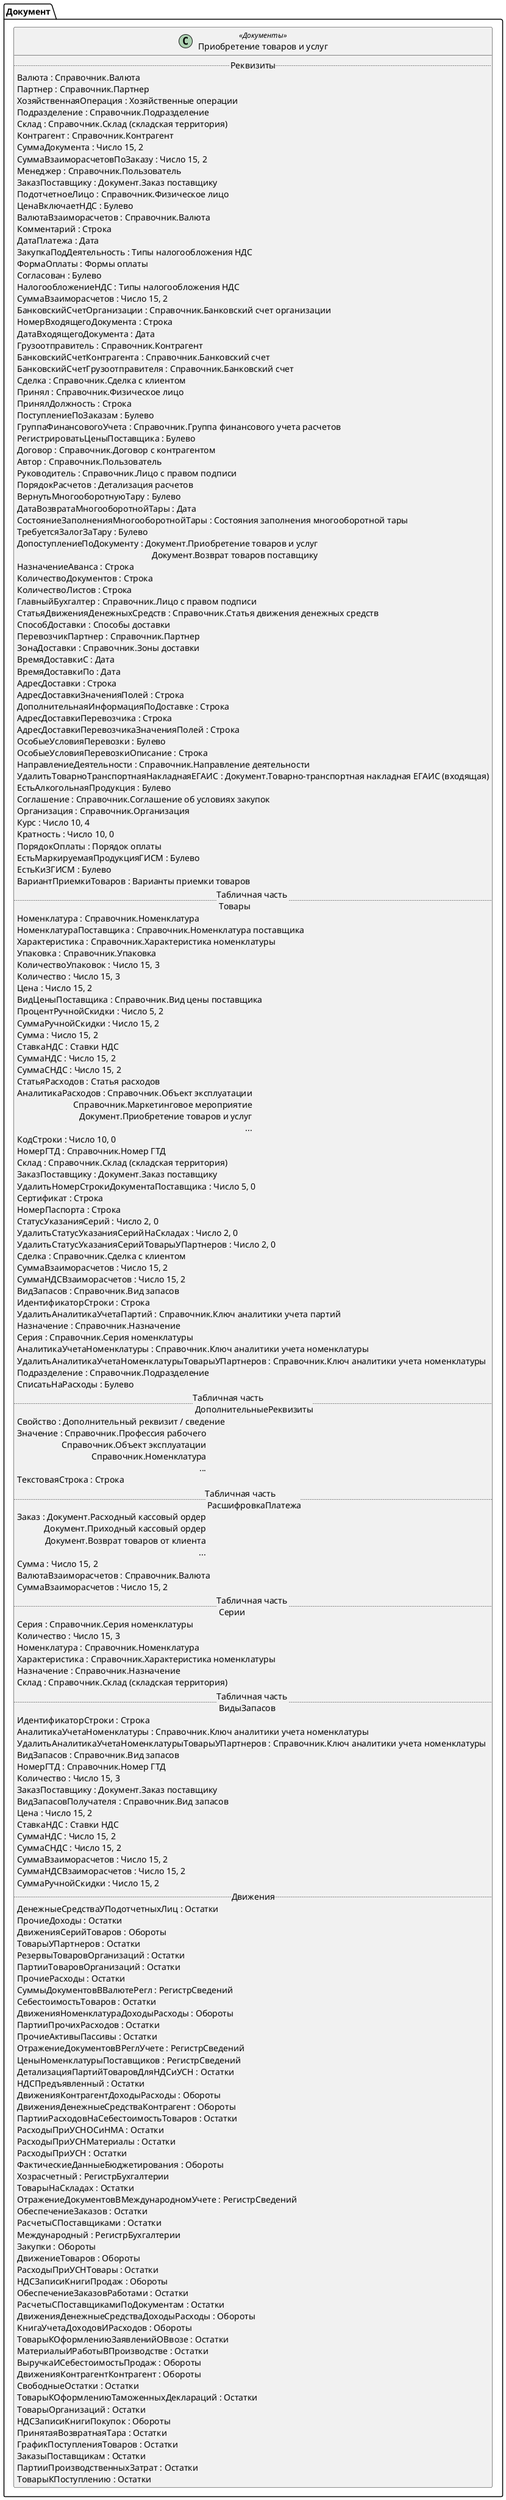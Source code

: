 ﻿@startuml ПриобретениеТоваровУслуг
'!include templates.wsd
'..\include templates.wsd
class Документ.ПриобретениеТоваровУслуг as "Приобретение товаров и услуг" <<Документы>>
{
..Реквизиты..
Валюта : Справочник.Валюта
Партнер : Справочник.Партнер
ХозяйственнаяОперация : Хозяйственные операции
Подразделение : Справочник.Подразделение
Склад : Справочник.Склад (складская территория)
Контрагент : Справочник.Контрагент
СуммаДокумента : Число 15, 2
СуммаВзаиморасчетовПоЗаказу : Число 15, 2
Менеджер : Справочник.Пользователь
ЗаказПоставщику : Документ.Заказ поставщику
ПодотчетноеЛицо : Справочник.Физическое лицо
ЦенаВключаетНДС : Булево
ВалютаВзаиморасчетов : Справочник.Валюта
Комментарий : Строка
ДатаПлатежа : Дата
ЗакупкаПодДеятельность : Типы налогообложения НДС
ФормаОплаты : Формы оплаты
Согласован : Булево
НалогообложениеНДС : Типы налогообложения НДС
СуммаВзаиморасчетов : Число 15, 2
БанковскийСчетОрганизации : Справочник.Банковский счет организации
НомерВходящегоДокумента : Строка
ДатаВходящегоДокумента : Дата
Грузоотправитель : Справочник.Контрагент
БанковскийСчетКонтрагента : Справочник.Банковский счет
БанковскийСчетГрузоотправителя : Справочник.Банковский счет
Сделка : Справочник.Сделка с клиентом
Принял : Справочник.Физическое лицо
ПринялДолжность : Строка
ПоступлениеПоЗаказам : Булево
ГруппаФинансовогоУчета : Справочник.Группа финансового учета расчетов
РегистрироватьЦеныПоставщика : Булево
Договор : Справочник.Договор с контрагентом
Автор : Справочник.Пользователь
Руководитель : Справочник.Лицо с правом подписи
ПорядокРасчетов : Детализация расчетов
ВернутьМногооборотнуюТару : Булево
ДатаВозвратаМногооборотнойТары : Дата
СостояниеЗаполненияМногооборотнойТары : Состояния заполнения многооборотной тары
ТребуетсяЗалогЗаТару : Булево
ДопоступлениеПоДокументу : Документ.Приобретение товаров и услуг\rДокумент.Возврат товаров поставщику
НазначениеАванса : Строка
КоличествоДокументов : Строка
КоличествоЛистов : Строка
ГлавныйБухгалтер : Справочник.Лицо с правом подписи
СтатьяДвиженияДенежныхСредств : Справочник.Статья движения денежных средств
СпособДоставки : Способы доставки
ПеревозчикПартнер : Справочник.Партнер
ЗонаДоставки : Справочник.Зоны доставки
ВремяДоставкиС : Дата
ВремяДоставкиПо : Дата
АдресДоставки : Строка
АдресДоставкиЗначенияПолей : Строка
ДополнительнаяИнформацияПоДоставке : Строка
АдресДоставкиПеревозчика : Строка
АдресДоставкиПеревозчикаЗначенияПолей : Строка
ОсобыеУсловияПеревозки : Булево
ОсобыеУсловияПеревозкиОписание : Строка
НаправлениеДеятельности : Справочник.Направление деятельности
УдалитьТоварноТранспортнаяНакладнаяЕГАИС : Документ.Товарно-транспортная накладная ЕГАИС (входящая)
ЕстьАлкогольнаяПродукция : Булево
Соглашение : Справочник.Соглашение об условиях закупок
Организация : Справочник.Организация
Курс : Число 10, 4
Кратность : Число 10, 0
ПорядокОплаты : Порядок оплаты
ЕстьМаркируемаяПродукцияГИСМ : Булево
ЕстьКиЗГИСМ : Булево
ВариантПриемкиТоваров : Варианты приемки товаров
..Табличная часть \n Товары..
Номенклатура : Справочник.Номенклатура
НоменклатураПоставщика : Справочник.Номенклатура поставщика
Характеристика : Справочник.Характеристика номенклатуры
Упаковка : Справочник.Упаковка
КоличествоУпаковок : Число 15, 3
Количество : Число 15, 3
Цена : Число 15, 2
ВидЦеныПоставщика : Справочник.Вид цены поставщика
ПроцентРучнойСкидки : Число 5, 2
СуммаРучнойСкидки : Число 15, 2
Сумма : Число 15, 2
СтавкаНДС : Ставки НДС
СуммаНДС : Число 15, 2
СуммаСНДС : Число 15, 2
СтатьяРасходов : Статья расходов
АналитикаРасходов : Справочник.Объект эксплуатации\rСправочник.Маркетинговое мероприятие\rДокумент.Приобретение товаров и услуг\r...
КодСтроки : Число 10, 0
НомерГТД : Справочник.Номер ГТД
Склад : Справочник.Склад (складская территория)
ЗаказПоставщику : Документ.Заказ поставщику
УдалитьНомерСтрокиДокументаПоставщика : Число 5, 0
Сертификат : Строка
НомерПаспорта : Строка
СтатусУказанияСерий : Число 2, 0
УдалитьСтатусУказанияСерийНаСкладах : Число 2, 0
УдалитьСтатусУказанияСерийТоварыУПартнеров : Число 2, 0
Сделка : Справочник.Сделка с клиентом
СуммаВзаиморасчетов : Число 15, 2
СуммаНДСВзаиморасчетов : Число 15, 2
ВидЗапасов : Справочник.Вид запасов
ИдентификаторСтроки : Строка
УдалитьАналитикаУчетаПартий : Справочник.Ключ аналитики учета партий
Назначение : Справочник.Назначение
Серия : Справочник.Серия номенклатуры
АналитикаУчетаНоменклатуры : Справочник.Ключ аналитики учета номенклатуры
УдалитьАналитикаУчетаНоменклатурыТоварыУПартнеров : Справочник.Ключ аналитики учета номенклатуры
Подразделение : Справочник.Подразделение
СписатьНаРасходы : Булево
..Табличная часть \n ДополнительныеРеквизиты..
Свойство : Дополнительный реквизит / сведение
Значение : Справочник.Профессия рабочего\rСправочник.Объект эксплуатации\rСправочник.Номенклатура\r...
ТекстоваяСтрока : Строка
..Табличная часть \n РасшифровкаПлатежа..
Заказ : Документ.Расходный кассовый ордер\rДокумент.Приходный кассовый ордер\rДокумент.Возврат товаров от клиента\r...
Сумма : Число 15, 2
ВалютаВзаиморасчетов : Справочник.Валюта
СуммаВзаиморасчетов : Число 15, 2
..Табличная часть \n Серии..
Серия : Справочник.Серия номенклатуры
Количество : Число 15, 3
Номенклатура : Справочник.Номенклатура
Характеристика : Справочник.Характеристика номенклатуры
Назначение : Справочник.Назначение
Склад : Справочник.Склад (складская территория)
..Табличная часть \n ВидыЗапасов..
ИдентификаторСтроки : Строка
АналитикаУчетаНоменклатуры : Справочник.Ключ аналитики учета номенклатуры
УдалитьАналитикаУчетаНоменклатурыТоварыУПартнеров : Справочник.Ключ аналитики учета номенклатуры
ВидЗапасов : Справочник.Вид запасов
НомерГТД : Справочник.Номер ГТД
Количество : Число 15, 3
ЗаказПоставщику : Документ.Заказ поставщику
ВидЗапасовПолучателя : Справочник.Вид запасов
Цена : Число 15, 2
СтавкаНДС : Ставки НДС
СуммаНДС : Число 15, 2
СуммаСНДС : Число 15, 2
СуммаВзаиморасчетов : Число 15, 2
СуммаНДСВзаиморасчетов : Число 15, 2
СуммаРучнойСкидки : Число 15, 2
..Движения..
ДенежныеСредстваУПодотчетныхЛиц : Остатки
ПрочиеДоходы : Остатки
ДвиженияСерийТоваров : Обороты
ТоварыУПартнеров : Остатки
РезервыТоваровОрганизаций : Остатки
ПартииТоваровОрганизаций : Остатки
ПрочиеРасходы : Остатки
СуммыДокументовВВалютеРегл : РегистрСведений
СебестоимостьТоваров : Остатки
ДвиженияНоменклатураДоходыРасходы : Обороты
ПартииПрочихРасходов : Остатки
ПрочиеАктивыПассивы : Остатки
ОтражениеДокументовВРеглУчете : РегистрСведений
ЦеныНоменклатурыПоставщиков : РегистрСведений
ДетализацияПартийТоваровДляНДСиУСН : Остатки
НДСПредъявленный : Остатки
ДвиженияКонтрагентДоходыРасходы : Обороты
ДвиженияДенежныеСредстваКонтрагент : Обороты
ПартииРасходовНаСебестоимостьТоваров : Остатки
РасходыПриУСНОСиНМА : Остатки
РасходыПриУСНМатериалы : Остатки
РасходыПриУСН : Остатки
ФактическиеДанныеБюджетирования : Обороты
Хозрасчетный : РегистрБухгалтерии
ТоварыНаСкладах : Остатки
ОтражениеДокументовВМеждународномУчете : РегистрСведений
ОбеспечениеЗаказов : Остатки
РасчетыСПоставщиками : Остатки
Международный : РегистрБухгалтерии
Закупки : Обороты
ДвижениеТоваров : Обороты
РасходыПриУСНТовары : Остатки
НДСЗаписиКнигиПродаж : Обороты
ОбеспечениеЗаказовРаботами : Остатки
РасчетыСПоставщикамиПоДокументам : Остатки
ДвиженияДенежныеСредстваДоходыРасходы : Обороты
КнигаУчетаДоходовИРасходов : Обороты
ТоварыКОформлениюЗаявленийОВвозе : Остатки
МатериалыИРаботыВПроизводстве : Остатки
ВыручкаИСебестоимостьПродаж : Обороты
ДвиженияКонтрагентКонтрагент : Обороты
СвободныеОстатки : Остатки
ТоварыКОформлениюТаможенныхДеклараций : Остатки
ТоварыОрганизаций : Остатки
НДСЗаписиКнигиПокупок : Обороты
ПринятаяВозвратнаяТара : Остатки
ГрафикПоступленияТоваров : Остатки
ЗаказыПоставщикам : Остатки
ПартииПроизводственныхЗатрат : Остатки
ТоварыКПоступлению : Остатки
}
@enduml
